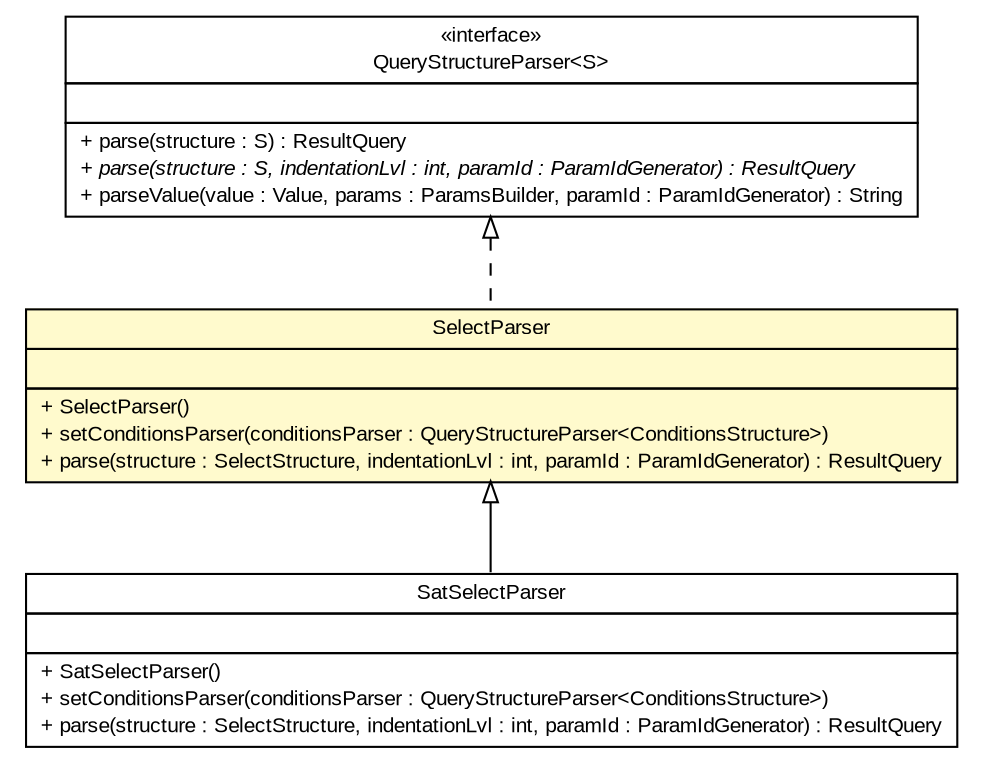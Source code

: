#!/usr/local/bin/dot
#
# Class diagram 
# Generated by UMLGraph version R5_6 (http://www.umlgraph.org/)
#

digraph G {
	edge [fontname="arial",fontsize=10,labelfontname="arial",labelfontsize=10];
	node [fontname="arial",fontsize=10,shape=plaintext];
	nodesep=0.25;
	ranksep=0.5;
	// br.gov.to.sefaz.persistence.query.parser.QueryStructureParser<S>
	c970294 [label=<<table title="br.gov.to.sefaz.persistence.query.parser.QueryStructureParser" border="0" cellborder="1" cellspacing="0" cellpadding="2" port="p" href="../QueryStructureParser.html">
		<tr><td><table border="0" cellspacing="0" cellpadding="1">
<tr><td align="center" balign="center"> &#171;interface&#187; </td></tr>
<tr><td align="center" balign="center"> QueryStructureParser&lt;S&gt; </td></tr>
		</table></td></tr>
		<tr><td><table border="0" cellspacing="0" cellpadding="1">
<tr><td align="left" balign="left">  </td></tr>
		</table></td></tr>
		<tr><td><table border="0" cellspacing="0" cellpadding="1">
<tr><td align="left" balign="left"> + parse(structure : S) : ResultQuery </td></tr>
<tr><td align="left" balign="left"><font face="arial italic" point-size="10.0"> + parse(structure : S, indentationLvl : int, paramId : ParamIdGenerator) : ResultQuery </font></td></tr>
<tr><td align="left" balign="left"> + parseValue(value : Value, params : ParamsBuilder, paramId : ParamIdGenerator) : String </td></tr>
		</table></td></tr>
		</table>>, URL="../QueryStructureParser.html", fontname="arial", fontcolor="black", fontsize=10.0];
	// br.gov.to.sefaz.persistence.query.parser.select.SelectParser
	c970297 [label=<<table title="br.gov.to.sefaz.persistence.query.parser.select.SelectParser" border="0" cellborder="1" cellspacing="0" cellpadding="2" port="p" bgcolor="lemonChiffon" href="./SelectParser.html">
		<tr><td><table border="0" cellspacing="0" cellpadding="1">
<tr><td align="center" balign="center"> SelectParser </td></tr>
		</table></td></tr>
		<tr><td><table border="0" cellspacing="0" cellpadding="1">
<tr><td align="left" balign="left">  </td></tr>
		</table></td></tr>
		<tr><td><table border="0" cellspacing="0" cellpadding="1">
<tr><td align="left" balign="left"> + SelectParser() </td></tr>
<tr><td align="left" balign="left"> + setConditionsParser(conditionsParser : QueryStructureParser&lt;ConditionsStructure&gt;) </td></tr>
<tr><td align="left" balign="left"> + parse(structure : SelectStructure, indentationLvl : int, paramId : ParamIdGenerator) : ResultQuery </td></tr>
		</table></td></tr>
		</table>>, URL="./SelectParser.html", fontname="arial", fontcolor="black", fontsize=10.0];
	// br.gov.to.sefaz.persistence.satquery.parser.select.SatSelectParser
	c970337 [label=<<table title="br.gov.to.sefaz.persistence.satquery.parser.select.SatSelectParser" border="0" cellborder="1" cellspacing="0" cellpadding="2" port="p" href="../../../satquery/parser/select/SatSelectParser.html">
		<tr><td><table border="0" cellspacing="0" cellpadding="1">
<tr><td align="center" balign="center"> SatSelectParser </td></tr>
		</table></td></tr>
		<tr><td><table border="0" cellspacing="0" cellpadding="1">
<tr><td align="left" balign="left">  </td></tr>
		</table></td></tr>
		<tr><td><table border="0" cellspacing="0" cellpadding="1">
<tr><td align="left" balign="left"> + SatSelectParser() </td></tr>
<tr><td align="left" balign="left"> + setConditionsParser(conditionsParser : QueryStructureParser&lt;ConditionsStructure&gt;) </td></tr>
<tr><td align="left" balign="left"> + parse(structure : SelectStructure, indentationLvl : int, paramId : ParamIdGenerator) : ResultQuery </td></tr>
		</table></td></tr>
		</table>>, URL="../../../satquery/parser/select/SatSelectParser.html", fontname="arial", fontcolor="black", fontsize=10.0];
	//br.gov.to.sefaz.persistence.query.parser.select.SelectParser implements br.gov.to.sefaz.persistence.query.parser.QueryStructureParser<S>
	c970294:p -> c970297:p [dir=back,arrowtail=empty,style=dashed];
	//br.gov.to.sefaz.persistence.satquery.parser.select.SatSelectParser extends br.gov.to.sefaz.persistence.query.parser.select.SelectParser
	c970297:p -> c970337:p [dir=back,arrowtail=empty];
}

